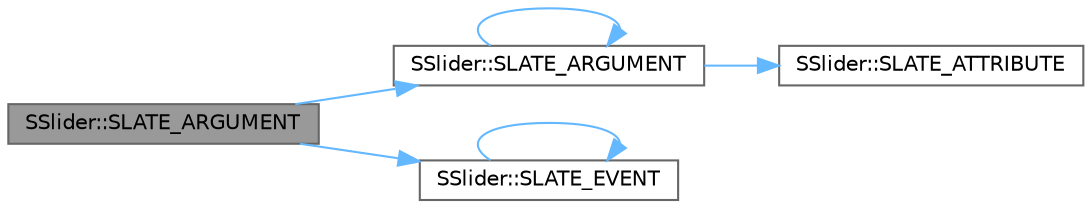 digraph "SSlider::SLATE_ARGUMENT"
{
 // INTERACTIVE_SVG=YES
 // LATEX_PDF_SIZE
  bgcolor="transparent";
  edge [fontname=Helvetica,fontsize=10,labelfontname=Helvetica,labelfontsize=10];
  node [fontname=Helvetica,fontsize=10,shape=box,height=0.2,width=0.4];
  rankdir="LR";
  Node1 [id="Node000001",label="SSlider::SLATE_ARGUMENT",height=0.2,width=0.4,color="gray40", fillcolor="grey60", style="filled", fontcolor="black",tooltip="Sometimes a slider should only be mouse-clickable and never keyboard focusable."];
  Node1 -> Node2 [id="edge1_Node000001_Node000002",color="steelblue1",style="solid",tooltip=" "];
  Node2 [id="Node000002",label="SSlider::SLATE_ARGUMENT",height=0.2,width=0.4,color="grey40", fillcolor="white", style="filled",URL="$d7/db0/classSSlider.html#a05eac3034439886f32c6063dccedd96d",tooltip="Sets whether we have to lock input to change the slider value."];
  Node2 -> Node2 [id="edge2_Node000002_Node000002",color="steelblue1",style="solid",tooltip=" "];
  Node2 -> Node3 [id="edge3_Node000002_Node000003",color="steelblue1",style="solid",tooltip=" "];
  Node3 [id="Node000003",label="SSlider::SLATE_ATTRIBUTE",height=0.2,width=0.4,color="grey40", fillcolor="white", style="filled",URL="$d7/db0/classSSlider.html#a2462f74d1091cd8b8e936e98c2989999",tooltip="Whether the slidable area should be indented to fit the handle."];
  Node1 -> Node4 [id="edge4_Node000001_Node000004",color="steelblue1",style="solid",tooltip=" "];
  Node4 [id="Node000004",label="SSlider::SLATE_EVENT",height=0.2,width=0.4,color="grey40", fillcolor="white", style="filled",URL="$d7/db0/classSSlider.html#aa92418b0ed924809467527eabc1ed0b7",tooltip="Invoked when the mouse is released and a capture ends."];
  Node4 -> Node4 [id="edge5_Node000004_Node000004",color="steelblue1",style="solid",tooltip=" "];
}
